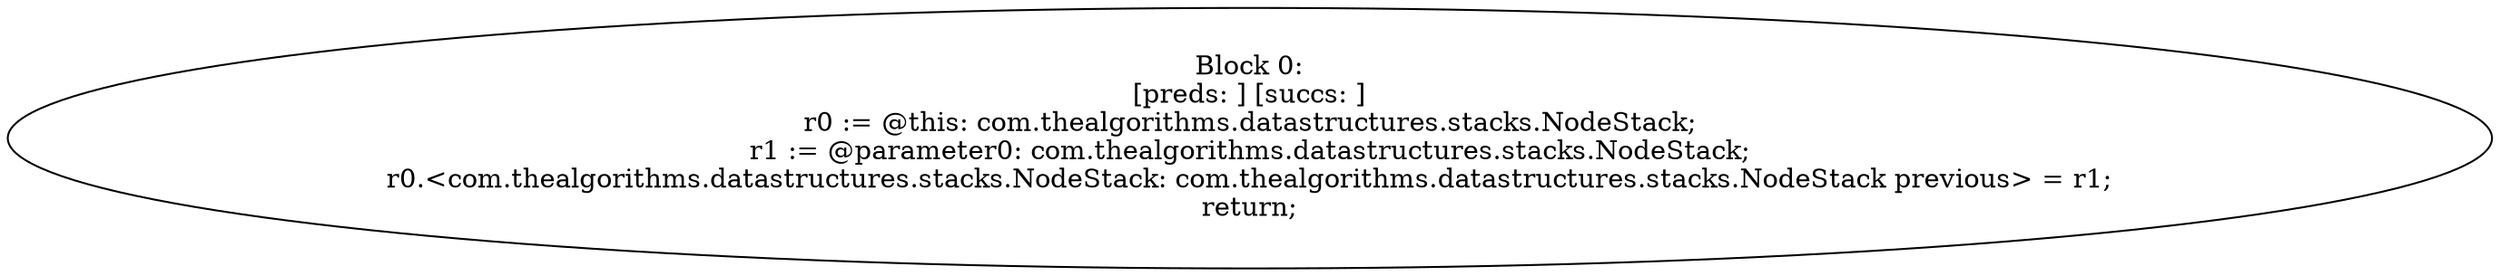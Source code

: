 digraph "unitGraph" {
    "Block 0:
[preds: ] [succs: ]
r0 := @this: com.thealgorithms.datastructures.stacks.NodeStack;
r1 := @parameter0: com.thealgorithms.datastructures.stacks.NodeStack;
r0.<com.thealgorithms.datastructures.stacks.NodeStack: com.thealgorithms.datastructures.stacks.NodeStack previous> = r1;
return;
"
}
